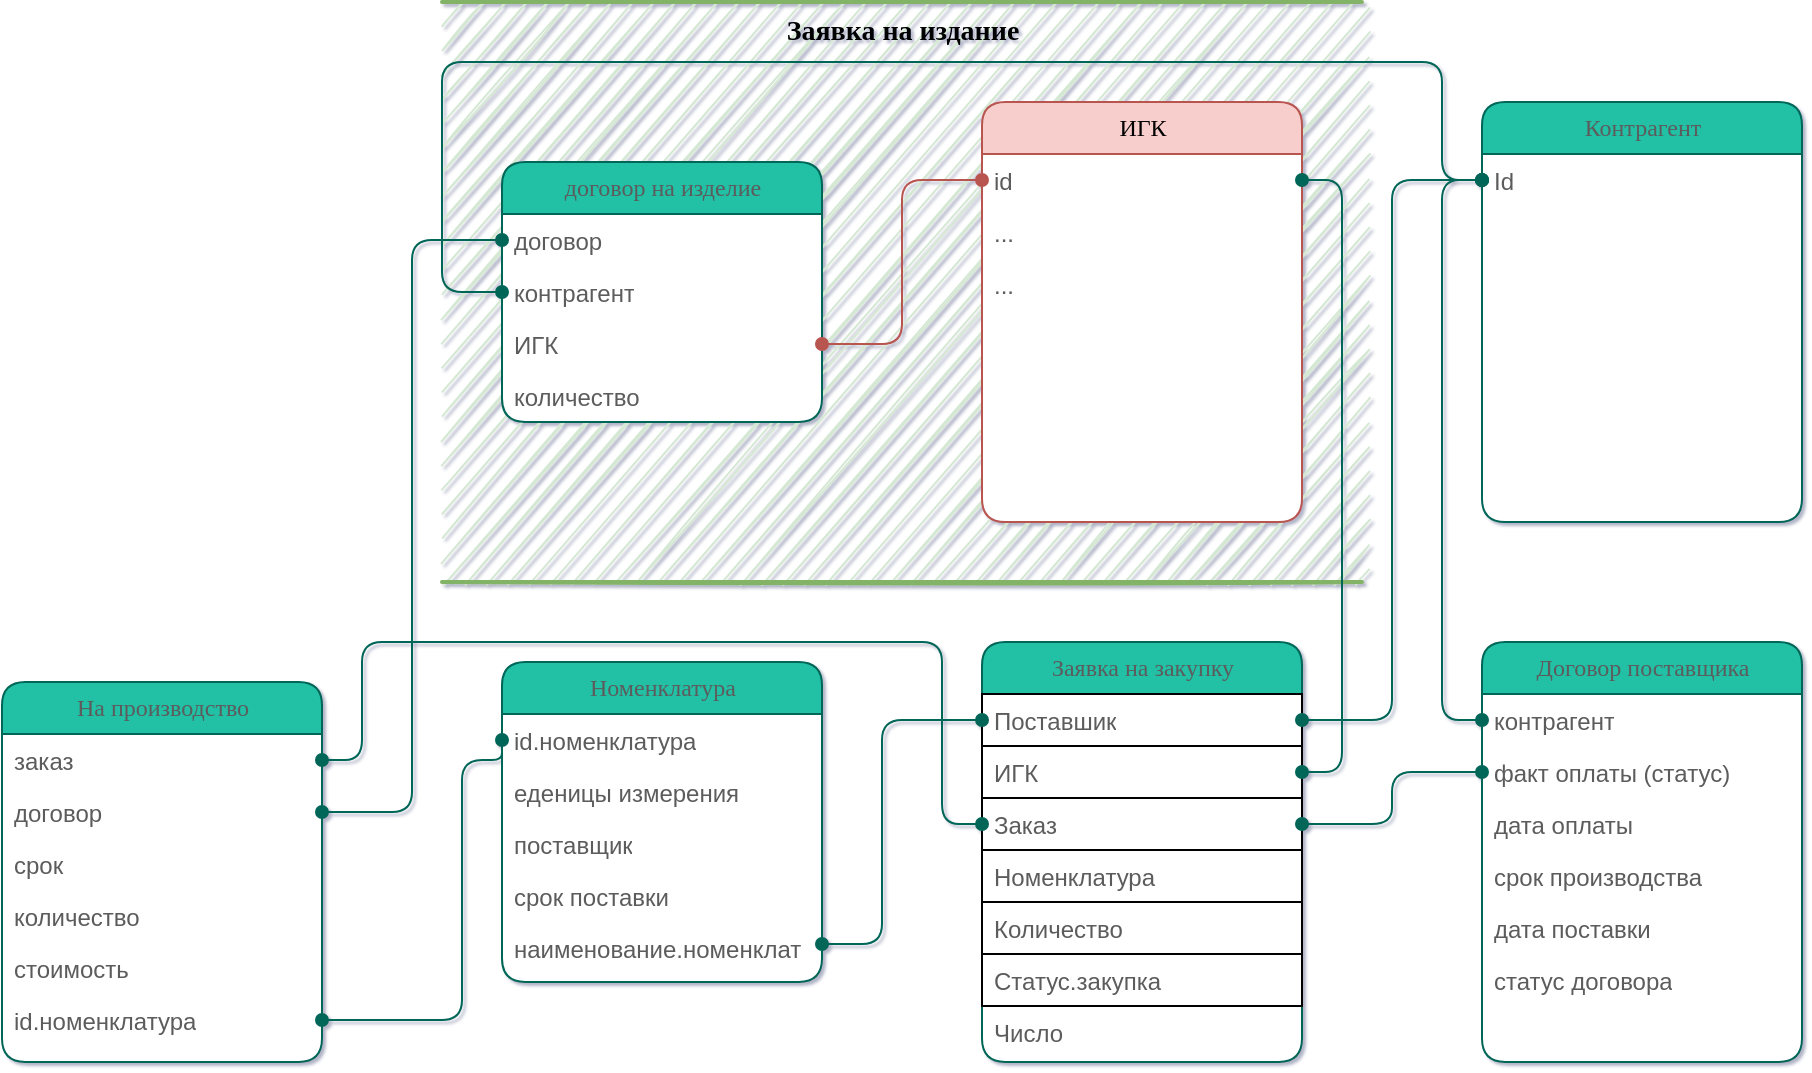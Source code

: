 <mxfile version="17.2.4" type="github">
  <diagram name="Page-1" id="5d7acffa-a066-3a61-03fe-96351882024d">
    <mxGraphModel dx="1248" dy="801" grid="1" gridSize="10" guides="1" tooltips="1" connect="1" arrows="1" fold="1" page="1" pageScale="1" pageWidth="1169" pageHeight="827" math="0" shadow="1">
      <root>
        <mxCell id="0" />
        <mxCell id="1" parent="0" />
        <mxCell id="Rhfo9n1dwfOJ7BGIrTa6-90" value="&lt;b&gt;&lt;font style=&quot;font-size: 14px&quot;&gt;Заявка на издание&lt;/font&gt;&lt;/b&gt;" style="html=1;rounded=0;shadow=0;comic=0;labelBackgroundColor=none;strokeWidth=2;fontFamily=Verdana;fontSize=12;align=center;shape=mxgraph.ios7ui.horLines;fillColor=#d5e8d4;strokeColor=#82b366;verticalAlign=top;gradientDirection=east;sketch=1;" vertex="1" parent="1">
          <mxGeometry x="260" y="110" width="460" height="290" as="geometry" />
        </mxCell>
        <mxCell id="21ea969265ad0168-6" value="На производство" style="swimlane;html=1;fontStyle=0;childLayout=stackLayout;horizontal=1;startSize=26;fillColor=#21C0A5;horizontalStack=0;resizeParent=1;resizeLast=0;collapsible=1;marginBottom=0;swimlaneFillColor=#ffffff;align=center;rounded=1;shadow=0;comic=0;labelBackgroundColor=none;strokeWidth=1;fontFamily=Verdana;fontSize=12;strokeColor=#006658;fontColor=#5C5C5C;" parent="1" vertex="1">
          <mxGeometry x="40" y="450" width="160" height="190" as="geometry" />
        </mxCell>
        <mxCell id="21ea969265ad0168-7" value="заказ" style="text;html=1;strokeColor=none;fillColor=none;spacingLeft=4;spacingRight=4;whiteSpace=wrap;overflow=hidden;rotatable=0;points=[[0,0.5],[1,0.5]];portConstraint=eastwest;fontColor=#5C5C5C;rounded=1;" parent="21ea969265ad0168-6" vertex="1">
          <mxGeometry y="26" width="160" height="26" as="geometry" />
        </mxCell>
        <mxCell id="21ea969265ad0168-8" value="договор" style="text;html=1;strokeColor=none;fillColor=none;spacingLeft=4;spacingRight=4;whiteSpace=wrap;overflow=hidden;rotatable=0;points=[[0,0.5],[1,0.5]];portConstraint=eastwest;fontColor=#5C5C5C;rounded=1;" parent="21ea969265ad0168-6" vertex="1">
          <mxGeometry y="52" width="160" height="26" as="geometry" />
        </mxCell>
        <mxCell id="21ea969265ad0168-9" value="срок" style="text;html=1;strokeColor=none;fillColor=none;spacingLeft=4;spacingRight=4;whiteSpace=wrap;overflow=hidden;rotatable=0;points=[[0,0.5],[1,0.5]];portConstraint=eastwest;fontColor=#5C5C5C;rounded=1;" parent="21ea969265ad0168-6" vertex="1">
          <mxGeometry y="78" width="160" height="26" as="geometry" />
        </mxCell>
        <mxCell id="Rhfo9n1dwfOJ7BGIrTa6-1" value="количество" style="text;html=1;strokeColor=none;fillColor=none;spacingLeft=4;spacingRight=4;whiteSpace=wrap;overflow=hidden;rotatable=0;points=[[0,0.5],[1,0.5]];portConstraint=eastwest;fontColor=#5C5C5C;rounded=1;" vertex="1" parent="21ea969265ad0168-6">
          <mxGeometry y="104" width="160" height="26" as="geometry" />
        </mxCell>
        <mxCell id="Rhfo9n1dwfOJ7BGIrTa6-2" value="стоимость" style="text;html=1;strokeColor=none;fillColor=none;spacingLeft=4;spacingRight=4;whiteSpace=wrap;overflow=hidden;rotatable=0;points=[[0,0.5],[1,0.5]];portConstraint=eastwest;fontColor=#5C5C5C;rounded=1;" vertex="1" parent="21ea969265ad0168-6">
          <mxGeometry y="130" width="160" height="26" as="geometry" />
        </mxCell>
        <mxCell id="Rhfo9n1dwfOJ7BGIrTa6-10" value="id.номенклатура" style="text;html=1;strokeColor=none;fillColor=none;spacingLeft=4;spacingRight=4;whiteSpace=wrap;overflow=hidden;rotatable=0;points=[[0,0.5],[1,0.5]];portConstraint=eastwest;fontColor=#5C5C5C;rounded=1;" vertex="1" parent="21ea969265ad0168-6">
          <mxGeometry y="156" width="160" height="26" as="geometry" />
        </mxCell>
        <mxCell id="Rhfo9n1dwfOJ7BGIrTa6-24" value="договор на изделие" style="swimlane;html=1;fontStyle=0;childLayout=stackLayout;horizontal=1;startSize=26;fillColor=#21C0A5;horizontalStack=0;resizeParent=1;resizeLast=0;collapsible=1;marginBottom=0;swimlaneFillColor=#ffffff;align=center;rounded=1;shadow=0;comic=0;labelBackgroundColor=none;strokeWidth=1;fontFamily=Verdana;fontSize=12;strokeColor=#006658;fontColor=#5C5C5C;" vertex="1" parent="1">
          <mxGeometry x="290" y="190" width="160" height="130" as="geometry" />
        </mxCell>
        <mxCell id="Rhfo9n1dwfOJ7BGIrTa6-26" value="договор" style="text;html=1;strokeColor=none;fillColor=none;spacingLeft=4;spacingRight=4;whiteSpace=wrap;overflow=hidden;rotatable=0;points=[[0,0.5],[1,0.5]];portConstraint=eastwest;fontColor=#5C5C5C;rounded=1;" vertex="1" parent="Rhfo9n1dwfOJ7BGIrTa6-24">
          <mxGeometry y="26" width="160" height="26" as="geometry" />
        </mxCell>
        <mxCell id="Rhfo9n1dwfOJ7BGIrTa6-27" value="контрагент" style="text;html=1;strokeColor=none;fillColor=none;spacingLeft=4;spacingRight=4;whiteSpace=wrap;overflow=hidden;rotatable=0;points=[[0,0.5],[1,0.5]];portConstraint=eastwest;fontColor=#5C5C5C;rounded=1;" vertex="1" parent="Rhfo9n1dwfOJ7BGIrTa6-24">
          <mxGeometry y="52" width="160" height="26" as="geometry" />
        </mxCell>
        <mxCell id="Rhfo9n1dwfOJ7BGIrTa6-28" value="ИГК" style="text;html=1;strokeColor=none;fillColor=none;spacingLeft=4;spacingRight=4;whiteSpace=wrap;overflow=hidden;rotatable=0;points=[[0,0.5],[1,0.5]];portConstraint=eastwest;fontColor=#5C5C5C;rounded=1;" vertex="1" parent="Rhfo9n1dwfOJ7BGIrTa6-24">
          <mxGeometry y="78" width="160" height="26" as="geometry" />
        </mxCell>
        <mxCell id="Rhfo9n1dwfOJ7BGIrTa6-29" value="количество&lt;br&gt;" style="text;html=1;strokeColor=none;fillColor=none;spacingLeft=4;spacingRight=4;whiteSpace=wrap;overflow=hidden;rotatable=0;points=[[0,0.5],[1,0.5]];portConstraint=eastwest;fontColor=#5C5C5C;rounded=1;" vertex="1" parent="Rhfo9n1dwfOJ7BGIrTa6-24">
          <mxGeometry y="104" width="160" height="26" as="geometry" />
        </mxCell>
        <mxCell id="Rhfo9n1dwfOJ7BGIrTa6-30" style="edgeStyle=orthogonalEdgeStyle;rounded=1;orthogonalLoop=1;jettySize=auto;html=1;exitX=1;exitY=0.5;exitDx=0;exitDy=0;entryX=0;entryY=0.5;entryDx=0;entryDy=0;endArrow=oval;endFill=1;strokeColor=#006658;fontColor=#5C5C5C;startArrow=oval;startFill=1;" edge="1" parent="1" source="21ea969265ad0168-8" target="Rhfo9n1dwfOJ7BGIrTa6-26">
          <mxGeometry relative="1" as="geometry" />
        </mxCell>
        <mxCell id="Rhfo9n1dwfOJ7BGIrTa6-37" value="ИГК" style="swimlane;html=1;fontStyle=0;childLayout=stackLayout;horizontal=1;startSize=26;fillColor=#f8cecc;horizontalStack=0;resizeParent=1;resizeLast=0;collapsible=1;marginBottom=0;swimlaneFillColor=#ffffff;align=center;rounded=1;shadow=0;comic=0;labelBackgroundColor=none;strokeWidth=1;fontFamily=Verdana;fontSize=12;strokeColor=#b85450;" vertex="1" parent="1">
          <mxGeometry x="530" y="160" width="160" height="210" as="geometry" />
        </mxCell>
        <mxCell id="Rhfo9n1dwfOJ7BGIrTa6-38" value="id" style="text;html=1;strokeColor=none;fillColor=none;spacingLeft=4;spacingRight=4;whiteSpace=wrap;overflow=hidden;rotatable=0;points=[[0,0.5],[1,0.5]];portConstraint=eastwest;fontColor=#5C5C5C;rounded=1;" vertex="1" parent="Rhfo9n1dwfOJ7BGIrTa6-37">
          <mxGeometry y="26" width="160" height="26" as="geometry" />
        </mxCell>
        <mxCell id="Rhfo9n1dwfOJ7BGIrTa6-43" value="..." style="text;html=1;strokeColor=none;fillColor=none;spacingLeft=4;spacingRight=4;whiteSpace=wrap;overflow=hidden;rotatable=0;points=[[0,0.5],[1,0.5]];portConstraint=eastwest;fontColor=#5C5C5C;rounded=1;" vertex="1" parent="Rhfo9n1dwfOJ7BGIrTa6-37">
          <mxGeometry y="52" width="160" height="26" as="geometry" />
        </mxCell>
        <mxCell id="Rhfo9n1dwfOJ7BGIrTa6-44" value="...&lt;br&gt;" style="text;html=1;strokeColor=none;fillColor=none;spacingLeft=4;spacingRight=4;whiteSpace=wrap;overflow=hidden;rotatable=0;points=[[0,0.5],[1,0.5]];portConstraint=eastwest;fontColor=#5C5C5C;rounded=1;" vertex="1" parent="Rhfo9n1dwfOJ7BGIrTa6-37">
          <mxGeometry y="78" width="160" height="26" as="geometry" />
        </mxCell>
        <mxCell id="Rhfo9n1dwfOJ7BGIrTa6-45" style="edgeStyle=orthogonalEdgeStyle;rounded=1;orthogonalLoop=1;jettySize=auto;html=1;exitX=1;exitY=0.5;exitDx=0;exitDy=0;entryX=0;entryY=0.5;entryDx=0;entryDy=0;fontColor=#5C5C5C;strokeColor=#b85450;fillColor=#f8cecc;startArrow=oval;startFill=1;endArrow=oval;endFill=1;" edge="1" parent="1" source="Rhfo9n1dwfOJ7BGIrTa6-28" target="Rhfo9n1dwfOJ7BGIrTa6-38">
          <mxGeometry relative="1" as="geometry" />
        </mxCell>
        <mxCell id="Rhfo9n1dwfOJ7BGIrTa6-46" value="Номенклатура" style="swimlane;html=1;fontStyle=0;childLayout=stackLayout;horizontal=1;startSize=26;fillColor=#21C0A5;horizontalStack=0;resizeParent=1;resizeLast=0;collapsible=1;marginBottom=0;swimlaneFillColor=#ffffff;align=center;rounded=1;shadow=0;comic=0;labelBackgroundColor=none;strokeWidth=1;fontFamily=Verdana;fontSize=12;strokeColor=#006658;fontColor=#5C5C5C;" vertex="1" parent="1">
          <mxGeometry x="290" y="440" width="160" height="160" as="geometry" />
        </mxCell>
        <mxCell id="Rhfo9n1dwfOJ7BGIrTa6-47" value="id.номенклатура" style="text;html=1;strokeColor=none;fillColor=none;spacingLeft=4;spacingRight=4;whiteSpace=wrap;overflow=hidden;rotatable=0;points=[[0,0.5],[1,0.5]];portConstraint=eastwest;fontColor=#5C5C5C;rounded=1;" vertex="1" parent="Rhfo9n1dwfOJ7BGIrTa6-46">
          <mxGeometry y="26" width="160" height="26" as="geometry" />
        </mxCell>
        <mxCell id="Rhfo9n1dwfOJ7BGIrTa6-48" value="еденицы измерения" style="text;html=1;strokeColor=none;fillColor=none;spacingLeft=4;spacingRight=4;whiteSpace=wrap;overflow=hidden;rotatable=0;points=[[0,0.5],[1,0.5]];portConstraint=eastwest;fontColor=#5C5C5C;rounded=1;" vertex="1" parent="Rhfo9n1dwfOJ7BGIrTa6-46">
          <mxGeometry y="52" width="160" height="26" as="geometry" />
        </mxCell>
        <mxCell id="Rhfo9n1dwfOJ7BGIrTa6-49" value="поставщик" style="text;html=1;strokeColor=none;fillColor=none;spacingLeft=4;spacingRight=4;whiteSpace=wrap;overflow=hidden;rotatable=0;points=[[0,0.5],[1,0.5]];portConstraint=eastwest;fontColor=#5C5C5C;rounded=1;" vertex="1" parent="Rhfo9n1dwfOJ7BGIrTa6-46">
          <mxGeometry y="78" width="160" height="26" as="geometry" />
        </mxCell>
        <mxCell id="Rhfo9n1dwfOJ7BGIrTa6-50" value="срок поставки" style="text;html=1;strokeColor=none;fillColor=none;spacingLeft=4;spacingRight=4;whiteSpace=wrap;overflow=hidden;rotatable=0;points=[[0,0.5],[1,0.5]];portConstraint=eastwest;fontColor=#5C5C5C;rounded=1;" vertex="1" parent="Rhfo9n1dwfOJ7BGIrTa6-46">
          <mxGeometry y="104" width="160" height="26" as="geometry" />
        </mxCell>
        <mxCell id="Rhfo9n1dwfOJ7BGIrTa6-11" value="наименование.номенклат" style="text;html=1;strokeColor=none;fillColor=none;spacingLeft=4;spacingRight=4;whiteSpace=wrap;overflow=hidden;rotatable=0;points=[[0,0.5],[1,0.5]];portConstraint=eastwest;fontColor=#5C5C5C;rounded=1;" vertex="1" parent="Rhfo9n1dwfOJ7BGIrTa6-46">
          <mxGeometry y="130" width="160" height="26" as="geometry" />
        </mxCell>
        <mxCell id="Rhfo9n1dwfOJ7BGIrTa6-54" style="edgeStyle=orthogonalEdgeStyle;rounded=1;orthogonalLoop=1;jettySize=auto;html=1;exitX=1;exitY=0.5;exitDx=0;exitDy=0;entryX=0;entryY=0.5;entryDx=0;entryDy=0;fontColor=#5C5C5C;startArrow=oval;startFill=1;endArrow=oval;endFill=1;strokeColor=#006658;fillColor=#21C0A5;" edge="1" parent="1" source="Rhfo9n1dwfOJ7BGIrTa6-10" target="Rhfo9n1dwfOJ7BGIrTa6-47">
          <mxGeometry relative="1" as="geometry">
            <Array as="points">
              <mxPoint x="270" y="619" />
              <mxPoint x="270" y="489" />
            </Array>
          </mxGeometry>
        </mxCell>
        <mxCell id="Rhfo9n1dwfOJ7BGIrTa6-55" value="Заявка на закупку" style="swimlane;html=1;fontStyle=0;childLayout=stackLayout;horizontal=1;startSize=26;fillColor=#21C0A5;horizontalStack=0;resizeParent=1;resizeLast=0;collapsible=1;marginBottom=0;swimlaneFillColor=#ffffff;align=center;rounded=1;shadow=0;comic=0;labelBackgroundColor=none;strokeWidth=1;fontFamily=Verdana;fontSize=12;strokeColor=#006658;fontColor=#5C5C5C;" vertex="1" parent="1">
          <mxGeometry x="530" y="430" width="160" height="210" as="geometry" />
        </mxCell>
        <mxCell id="Rhfo9n1dwfOJ7BGIrTa6-56" value="Поставшик" style="text;html=1;strokeColor=default;fillColor=none;spacingLeft=4;spacingRight=4;whiteSpace=wrap;overflow=hidden;rotatable=0;points=[[0,0.5],[1,0.5]];portConstraint=eastwest;fontColor=#5C5C5C;rounded=0;" vertex="1" parent="Rhfo9n1dwfOJ7BGIrTa6-55">
          <mxGeometry y="26" width="160" height="26" as="geometry" />
        </mxCell>
        <mxCell id="Rhfo9n1dwfOJ7BGIrTa6-61" value="ИГК" style="text;html=1;strokeColor=default;fillColor=none;spacingLeft=4;spacingRight=4;whiteSpace=wrap;overflow=hidden;rotatable=0;points=[[0,0.5],[1,0.5]];portConstraint=eastwest;fontColor=#5C5C5C;rounded=0;" vertex="1" parent="Rhfo9n1dwfOJ7BGIrTa6-55">
          <mxGeometry y="52" width="160" height="26" as="geometry" />
        </mxCell>
        <mxCell id="Rhfo9n1dwfOJ7BGIrTa6-60" value="Заказ" style="text;html=1;strokeColor=default;fillColor=none;spacingLeft=4;spacingRight=4;whiteSpace=wrap;overflow=hidden;rotatable=0;points=[[0,0.5],[1,0.5]];portConstraint=eastwest;fontColor=#5C5C5C;rounded=0;" vertex="1" parent="Rhfo9n1dwfOJ7BGIrTa6-55">
          <mxGeometry y="78" width="160" height="26" as="geometry" />
        </mxCell>
        <mxCell id="Rhfo9n1dwfOJ7BGIrTa6-57" value="Номенклатура" style="text;html=1;strokeColor=default;fillColor=none;spacingLeft=4;spacingRight=4;whiteSpace=wrap;overflow=hidden;rotatable=0;points=[[0,0.5],[1,0.5]];portConstraint=eastwest;fontColor=#5C5C5C;rounded=0;" vertex="1" parent="Rhfo9n1dwfOJ7BGIrTa6-55">
          <mxGeometry y="104" width="160" height="26" as="geometry" />
        </mxCell>
        <mxCell id="Rhfo9n1dwfOJ7BGIrTa6-58" value="Количество&lt;br&gt;&lt;br&gt;" style="text;html=1;strokeColor=default;fillColor=none;spacingLeft=4;spacingRight=4;whiteSpace=wrap;overflow=hidden;rotatable=0;points=[[0,0.5],[1,0.5]];portConstraint=eastwest;fontColor=#5C5C5C;rounded=0;" vertex="1" parent="Rhfo9n1dwfOJ7BGIrTa6-55">
          <mxGeometry y="130" width="160" height="26" as="geometry" />
        </mxCell>
        <mxCell id="Rhfo9n1dwfOJ7BGIrTa6-59" value="Статус.закупка" style="text;html=1;strokeColor=default;fillColor=none;spacingLeft=4;spacingRight=4;whiteSpace=wrap;overflow=hidden;rotatable=0;points=[[0,0.5],[1,0.5]];portConstraint=eastwest;fontColor=#5C5C5C;rounded=0;" vertex="1" parent="Rhfo9n1dwfOJ7BGIrTa6-55">
          <mxGeometry y="156" width="160" height="26" as="geometry" />
        </mxCell>
        <mxCell id="Rhfo9n1dwfOJ7BGIrTa6-62" value="Число" style="text;html=1;strokeColor=none;fillColor=none;spacingLeft=4;spacingRight=4;whiteSpace=wrap;overflow=hidden;rotatable=0;points=[[0,0.5],[1,0.5]];portConstraint=eastwest;fontColor=#5C5C5C;rounded=1;" vertex="1" parent="Rhfo9n1dwfOJ7BGIrTa6-55">
          <mxGeometry y="182" width="160" height="26" as="geometry" />
        </mxCell>
        <mxCell id="Rhfo9n1dwfOJ7BGIrTa6-63" style="edgeStyle=orthogonalEdgeStyle;rounded=1;orthogonalLoop=1;jettySize=auto;html=1;exitX=1;exitY=0.5;exitDx=0;exitDy=0;entryX=1;entryY=0.5;entryDx=0;entryDy=0;fontColor=#5C5C5C;startArrow=oval;startFill=1;endArrow=oval;endFill=1;strokeColor=#006658;fillColor=#21C0A5;" edge="1" parent="1" source="Rhfo9n1dwfOJ7BGIrTa6-38" target="Rhfo9n1dwfOJ7BGIrTa6-61">
          <mxGeometry relative="1" as="geometry">
            <Array as="points">
              <mxPoint x="710" y="199" />
              <mxPoint x="710" y="495" />
            </Array>
          </mxGeometry>
        </mxCell>
        <mxCell id="Rhfo9n1dwfOJ7BGIrTa6-64" style="edgeStyle=orthogonalEdgeStyle;rounded=1;orthogonalLoop=1;jettySize=auto;html=1;entryX=0;entryY=0.5;entryDx=0;entryDy=0;fontColor=#5C5C5C;startArrow=oval;startFill=1;endArrow=oval;endFill=1;strokeColor=#006658;fillColor=#21C0A5;" edge="1" parent="1" target="Rhfo9n1dwfOJ7BGIrTa6-56">
          <mxGeometry relative="1" as="geometry">
            <mxPoint x="450" y="581" as="sourcePoint" />
            <Array as="points">
              <mxPoint x="480" y="581" />
              <mxPoint x="480" y="469" />
            </Array>
          </mxGeometry>
        </mxCell>
        <mxCell id="Rhfo9n1dwfOJ7BGIrTa6-65" style="edgeStyle=orthogonalEdgeStyle;rounded=1;orthogonalLoop=1;jettySize=auto;html=1;exitX=1;exitY=0.5;exitDx=0;exitDy=0;fontColor=#5C5C5C;startArrow=oval;startFill=1;endArrow=oval;endFill=1;strokeColor=#006658;fillColor=#21C0A5;entryX=0;entryY=0.5;entryDx=0;entryDy=0;" edge="1" parent="1" source="21ea969265ad0168-7" target="Rhfo9n1dwfOJ7BGIrTa6-60">
          <mxGeometry relative="1" as="geometry">
            <mxPoint x="510" y="570" as="targetPoint" />
            <Array as="points">
              <mxPoint x="220" y="489" />
              <mxPoint x="220" y="430" />
              <mxPoint x="510" y="430" />
              <mxPoint x="510" y="521" />
            </Array>
          </mxGeometry>
        </mxCell>
        <mxCell id="Rhfo9n1dwfOJ7BGIrTa6-66" value="Контрагент" style="swimlane;html=1;fontStyle=0;childLayout=stackLayout;horizontal=1;startSize=26;fillColor=#21C0A5;horizontalStack=0;resizeParent=1;resizeLast=0;collapsible=1;marginBottom=0;swimlaneFillColor=#ffffff;align=center;rounded=1;shadow=0;comic=0;labelBackgroundColor=none;strokeWidth=1;fontFamily=Verdana;fontSize=12;strokeColor=#006658;fontColor=#5C5C5C;" vertex="1" parent="1">
          <mxGeometry x="780" y="160" width="160" height="210" as="geometry" />
        </mxCell>
        <mxCell id="Rhfo9n1dwfOJ7BGIrTa6-67" value="Id" style="text;html=1;strokeColor=none;fillColor=none;spacingLeft=4;spacingRight=4;whiteSpace=wrap;overflow=hidden;rotatable=0;points=[[0,0.5],[1,0.5]];portConstraint=eastwest;fontColor=#5C5C5C;" vertex="1" parent="Rhfo9n1dwfOJ7BGIrTa6-66">
          <mxGeometry y="26" width="160" height="26" as="geometry" />
        </mxCell>
        <mxCell id="Rhfo9n1dwfOJ7BGIrTa6-74" style="edgeStyle=orthogonalEdgeStyle;rounded=1;orthogonalLoop=1;jettySize=auto;html=1;exitX=1;exitY=0.5;exitDx=0;exitDy=0;entryX=0;entryY=0.5;entryDx=0;entryDy=0;fontColor=#5C5C5C;startArrow=oval;startFill=1;endArrow=oval;endFill=1;strokeColor=#006658;fillColor=#21C0A5;" edge="1" parent="1" source="Rhfo9n1dwfOJ7BGIrTa6-56" target="Rhfo9n1dwfOJ7BGIrTa6-67">
          <mxGeometry relative="1" as="geometry" />
        </mxCell>
        <mxCell id="Rhfo9n1dwfOJ7BGIrTa6-75" style="edgeStyle=orthogonalEdgeStyle;rounded=1;orthogonalLoop=1;jettySize=auto;html=1;exitX=0;exitY=0.5;exitDx=0;exitDy=0;fontColor=#5C5C5C;startArrow=oval;startFill=1;endArrow=oval;endFill=1;strokeColor=#006658;fillColor=#21C0A5;entryX=0;entryY=0.5;entryDx=0;entryDy=0;" edge="1" parent="1" source="Rhfo9n1dwfOJ7BGIrTa6-27" target="Rhfo9n1dwfOJ7BGIrTa6-67">
          <mxGeometry relative="1" as="geometry">
            <mxPoint x="800" y="200" as="targetPoint" />
            <Array as="points">
              <mxPoint x="260" y="255" />
              <mxPoint x="260" y="140" />
              <mxPoint x="760" y="140" />
              <mxPoint x="760" y="199" />
            </Array>
          </mxGeometry>
        </mxCell>
        <mxCell id="Rhfo9n1dwfOJ7BGIrTa6-76" value="Договор поставщика" style="swimlane;html=1;fontStyle=0;childLayout=stackLayout;horizontal=1;startSize=26;fillColor=#21C0A5;horizontalStack=0;resizeParent=1;resizeLast=0;collapsible=1;marginBottom=0;swimlaneFillColor=#ffffff;align=center;rounded=1;shadow=0;comic=0;labelBackgroundColor=none;strokeWidth=1;fontFamily=Verdana;fontSize=12;strokeColor=#006658;fontColor=#5C5C5C;" vertex="1" parent="1">
          <mxGeometry x="780" y="430" width="160" height="210" as="geometry" />
        </mxCell>
        <mxCell id="Rhfo9n1dwfOJ7BGIrTa6-77" value="контрагент" style="text;html=1;strokeColor=none;fillColor=none;spacingLeft=4;spacingRight=4;whiteSpace=wrap;overflow=hidden;rotatable=0;points=[[0,0.5],[1,0.5]];portConstraint=eastwest;fontColor=#5C5C5C;" vertex="1" parent="Rhfo9n1dwfOJ7BGIrTa6-76">
          <mxGeometry y="26" width="160" height="26" as="geometry" />
        </mxCell>
        <mxCell id="Rhfo9n1dwfOJ7BGIrTa6-78" value="факт оплаты (статус)" style="text;html=1;strokeColor=none;fillColor=none;spacingLeft=4;spacingRight=4;whiteSpace=wrap;overflow=hidden;rotatable=0;points=[[0,0.5],[1,0.5]];portConstraint=eastwest;fontColor=#5C5C5C;" vertex="1" parent="Rhfo9n1dwfOJ7BGIrTa6-76">
          <mxGeometry y="52" width="160" height="26" as="geometry" />
        </mxCell>
        <mxCell id="Rhfo9n1dwfOJ7BGIrTa6-79" value="дата оплаты" style="text;html=1;strokeColor=none;fillColor=none;spacingLeft=4;spacingRight=4;whiteSpace=wrap;overflow=hidden;rotatable=0;points=[[0,0.5],[1,0.5]];portConstraint=eastwest;fontColor=#5C5C5C;" vertex="1" parent="Rhfo9n1dwfOJ7BGIrTa6-76">
          <mxGeometry y="78" width="160" height="26" as="geometry" />
        </mxCell>
        <mxCell id="Rhfo9n1dwfOJ7BGIrTa6-80" value="срок производства" style="text;html=1;strokeColor=none;fillColor=none;spacingLeft=4;spacingRight=4;whiteSpace=wrap;overflow=hidden;rotatable=0;points=[[0,0.5],[1,0.5]];portConstraint=eastwest;fontColor=#5C5C5C;" vertex="1" parent="Rhfo9n1dwfOJ7BGIrTa6-76">
          <mxGeometry y="104" width="160" height="26" as="geometry" />
        </mxCell>
        <mxCell id="Rhfo9n1dwfOJ7BGIrTa6-81" value="дата поставки" style="text;html=1;strokeColor=none;fillColor=none;spacingLeft=4;spacingRight=4;whiteSpace=wrap;overflow=hidden;rotatable=0;points=[[0,0.5],[1,0.5]];portConstraint=eastwest;fontColor=#5C5C5C;" vertex="1" parent="Rhfo9n1dwfOJ7BGIrTa6-76">
          <mxGeometry y="130" width="160" height="26" as="geometry" />
        </mxCell>
        <mxCell id="Rhfo9n1dwfOJ7BGIrTa6-82" value="статус договора" style="text;html=1;strokeColor=none;fillColor=none;spacingLeft=4;spacingRight=4;whiteSpace=wrap;overflow=hidden;rotatable=0;points=[[0,0.5],[1,0.5]];portConstraint=eastwest;fontColor=#5C5C5C;" vertex="1" parent="Rhfo9n1dwfOJ7BGIrTa6-76">
          <mxGeometry y="156" width="160" height="26" as="geometry" />
        </mxCell>
        <mxCell id="Rhfo9n1dwfOJ7BGIrTa6-84" style="edgeStyle=orthogonalEdgeStyle;rounded=1;orthogonalLoop=1;jettySize=auto;html=1;exitX=0;exitY=0.5;exitDx=0;exitDy=0;entryX=0;entryY=0.5;entryDx=0;entryDy=0;fontColor=#5C5C5C;startArrow=oval;startFill=1;endArrow=oval;endFill=1;strokeColor=#006658;fillColor=#21C0A5;" edge="1" parent="1" source="Rhfo9n1dwfOJ7BGIrTa6-77" target="Rhfo9n1dwfOJ7BGIrTa6-67">
          <mxGeometry relative="1" as="geometry" />
        </mxCell>
        <mxCell id="Rhfo9n1dwfOJ7BGIrTa6-85" style="edgeStyle=orthogonalEdgeStyle;rounded=1;orthogonalLoop=1;jettySize=auto;html=1;exitX=0;exitY=0.5;exitDx=0;exitDy=0;entryX=1;entryY=0.5;entryDx=0;entryDy=0;fontColor=#5C5C5C;startArrow=oval;startFill=1;endArrow=oval;endFill=1;strokeColor=#006658;fillColor=#21C0A5;" edge="1" parent="1" source="Rhfo9n1dwfOJ7BGIrTa6-78" target="Rhfo9n1dwfOJ7BGIrTa6-60">
          <mxGeometry relative="1" as="geometry" />
        </mxCell>
      </root>
    </mxGraphModel>
  </diagram>
</mxfile>
